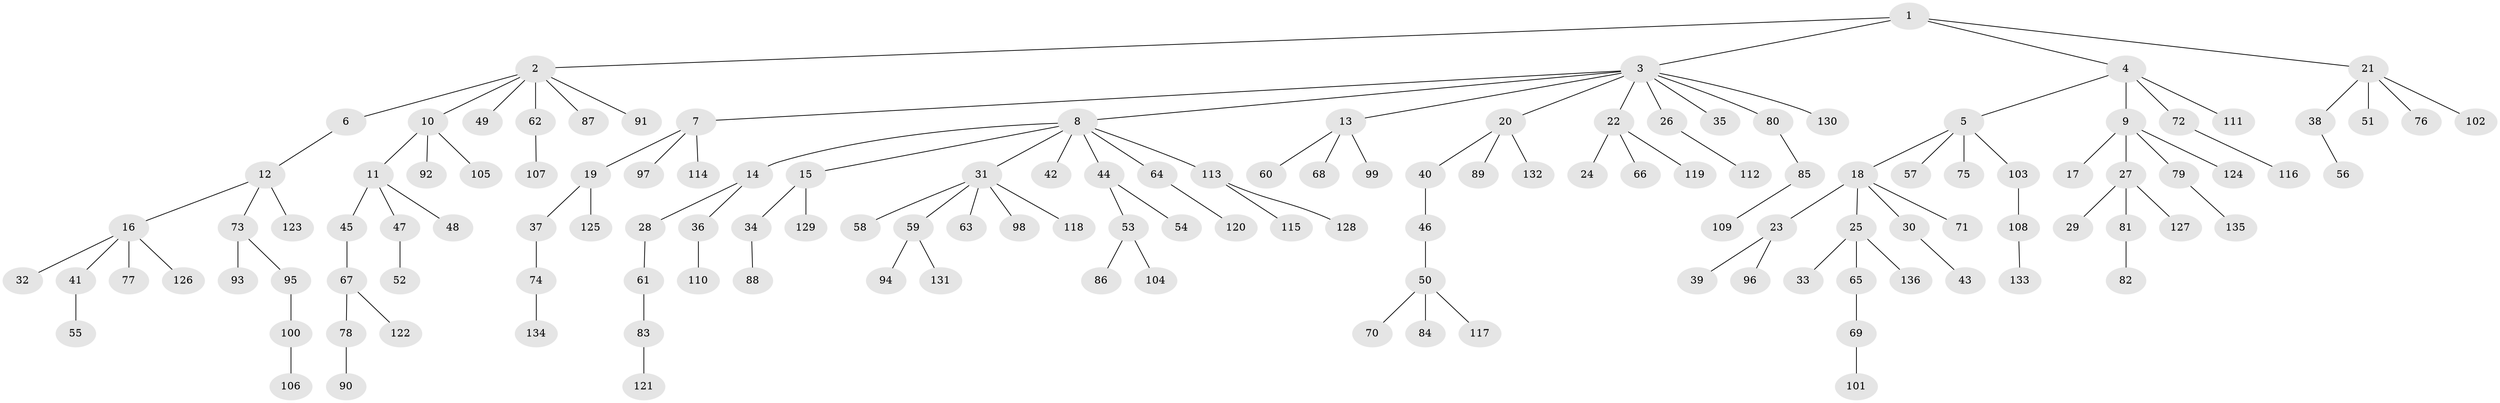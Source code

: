 // coarse degree distribution, {4: 0.061224489795918366, 9: 0.02040816326530612, 8: 0.01020408163265306, 2: 0.21428571428571427, 3: 0.09183673469387756, 7: 0.02040816326530612, 1: 0.5714285714285714, 5: 0.01020408163265306}
// Generated by graph-tools (version 1.1) at 2025/52/02/27/25 19:52:12]
// undirected, 136 vertices, 135 edges
graph export_dot {
graph [start="1"]
  node [color=gray90,style=filled];
  1;
  2;
  3;
  4;
  5;
  6;
  7;
  8;
  9;
  10;
  11;
  12;
  13;
  14;
  15;
  16;
  17;
  18;
  19;
  20;
  21;
  22;
  23;
  24;
  25;
  26;
  27;
  28;
  29;
  30;
  31;
  32;
  33;
  34;
  35;
  36;
  37;
  38;
  39;
  40;
  41;
  42;
  43;
  44;
  45;
  46;
  47;
  48;
  49;
  50;
  51;
  52;
  53;
  54;
  55;
  56;
  57;
  58;
  59;
  60;
  61;
  62;
  63;
  64;
  65;
  66;
  67;
  68;
  69;
  70;
  71;
  72;
  73;
  74;
  75;
  76;
  77;
  78;
  79;
  80;
  81;
  82;
  83;
  84;
  85;
  86;
  87;
  88;
  89;
  90;
  91;
  92;
  93;
  94;
  95;
  96;
  97;
  98;
  99;
  100;
  101;
  102;
  103;
  104;
  105;
  106;
  107;
  108;
  109;
  110;
  111;
  112;
  113;
  114;
  115;
  116;
  117;
  118;
  119;
  120;
  121;
  122;
  123;
  124;
  125;
  126;
  127;
  128;
  129;
  130;
  131;
  132;
  133;
  134;
  135;
  136;
  1 -- 2;
  1 -- 3;
  1 -- 4;
  1 -- 21;
  2 -- 6;
  2 -- 10;
  2 -- 49;
  2 -- 62;
  2 -- 87;
  2 -- 91;
  3 -- 7;
  3 -- 8;
  3 -- 13;
  3 -- 20;
  3 -- 22;
  3 -- 26;
  3 -- 35;
  3 -- 80;
  3 -- 130;
  4 -- 5;
  4 -- 9;
  4 -- 72;
  4 -- 111;
  5 -- 18;
  5 -- 57;
  5 -- 75;
  5 -- 103;
  6 -- 12;
  7 -- 19;
  7 -- 97;
  7 -- 114;
  8 -- 14;
  8 -- 15;
  8 -- 31;
  8 -- 42;
  8 -- 44;
  8 -- 64;
  8 -- 113;
  9 -- 17;
  9 -- 27;
  9 -- 79;
  9 -- 124;
  10 -- 11;
  10 -- 92;
  10 -- 105;
  11 -- 45;
  11 -- 47;
  11 -- 48;
  12 -- 16;
  12 -- 73;
  12 -- 123;
  13 -- 60;
  13 -- 68;
  13 -- 99;
  14 -- 28;
  14 -- 36;
  15 -- 34;
  15 -- 129;
  16 -- 32;
  16 -- 41;
  16 -- 77;
  16 -- 126;
  18 -- 23;
  18 -- 25;
  18 -- 30;
  18 -- 71;
  19 -- 37;
  19 -- 125;
  20 -- 40;
  20 -- 89;
  20 -- 132;
  21 -- 38;
  21 -- 51;
  21 -- 76;
  21 -- 102;
  22 -- 24;
  22 -- 66;
  22 -- 119;
  23 -- 39;
  23 -- 96;
  25 -- 33;
  25 -- 65;
  25 -- 136;
  26 -- 112;
  27 -- 29;
  27 -- 81;
  27 -- 127;
  28 -- 61;
  30 -- 43;
  31 -- 58;
  31 -- 59;
  31 -- 63;
  31 -- 98;
  31 -- 118;
  34 -- 88;
  36 -- 110;
  37 -- 74;
  38 -- 56;
  40 -- 46;
  41 -- 55;
  44 -- 53;
  44 -- 54;
  45 -- 67;
  46 -- 50;
  47 -- 52;
  50 -- 70;
  50 -- 84;
  50 -- 117;
  53 -- 86;
  53 -- 104;
  59 -- 94;
  59 -- 131;
  61 -- 83;
  62 -- 107;
  64 -- 120;
  65 -- 69;
  67 -- 78;
  67 -- 122;
  69 -- 101;
  72 -- 116;
  73 -- 93;
  73 -- 95;
  74 -- 134;
  78 -- 90;
  79 -- 135;
  80 -- 85;
  81 -- 82;
  83 -- 121;
  85 -- 109;
  95 -- 100;
  100 -- 106;
  103 -- 108;
  108 -- 133;
  113 -- 115;
  113 -- 128;
}
